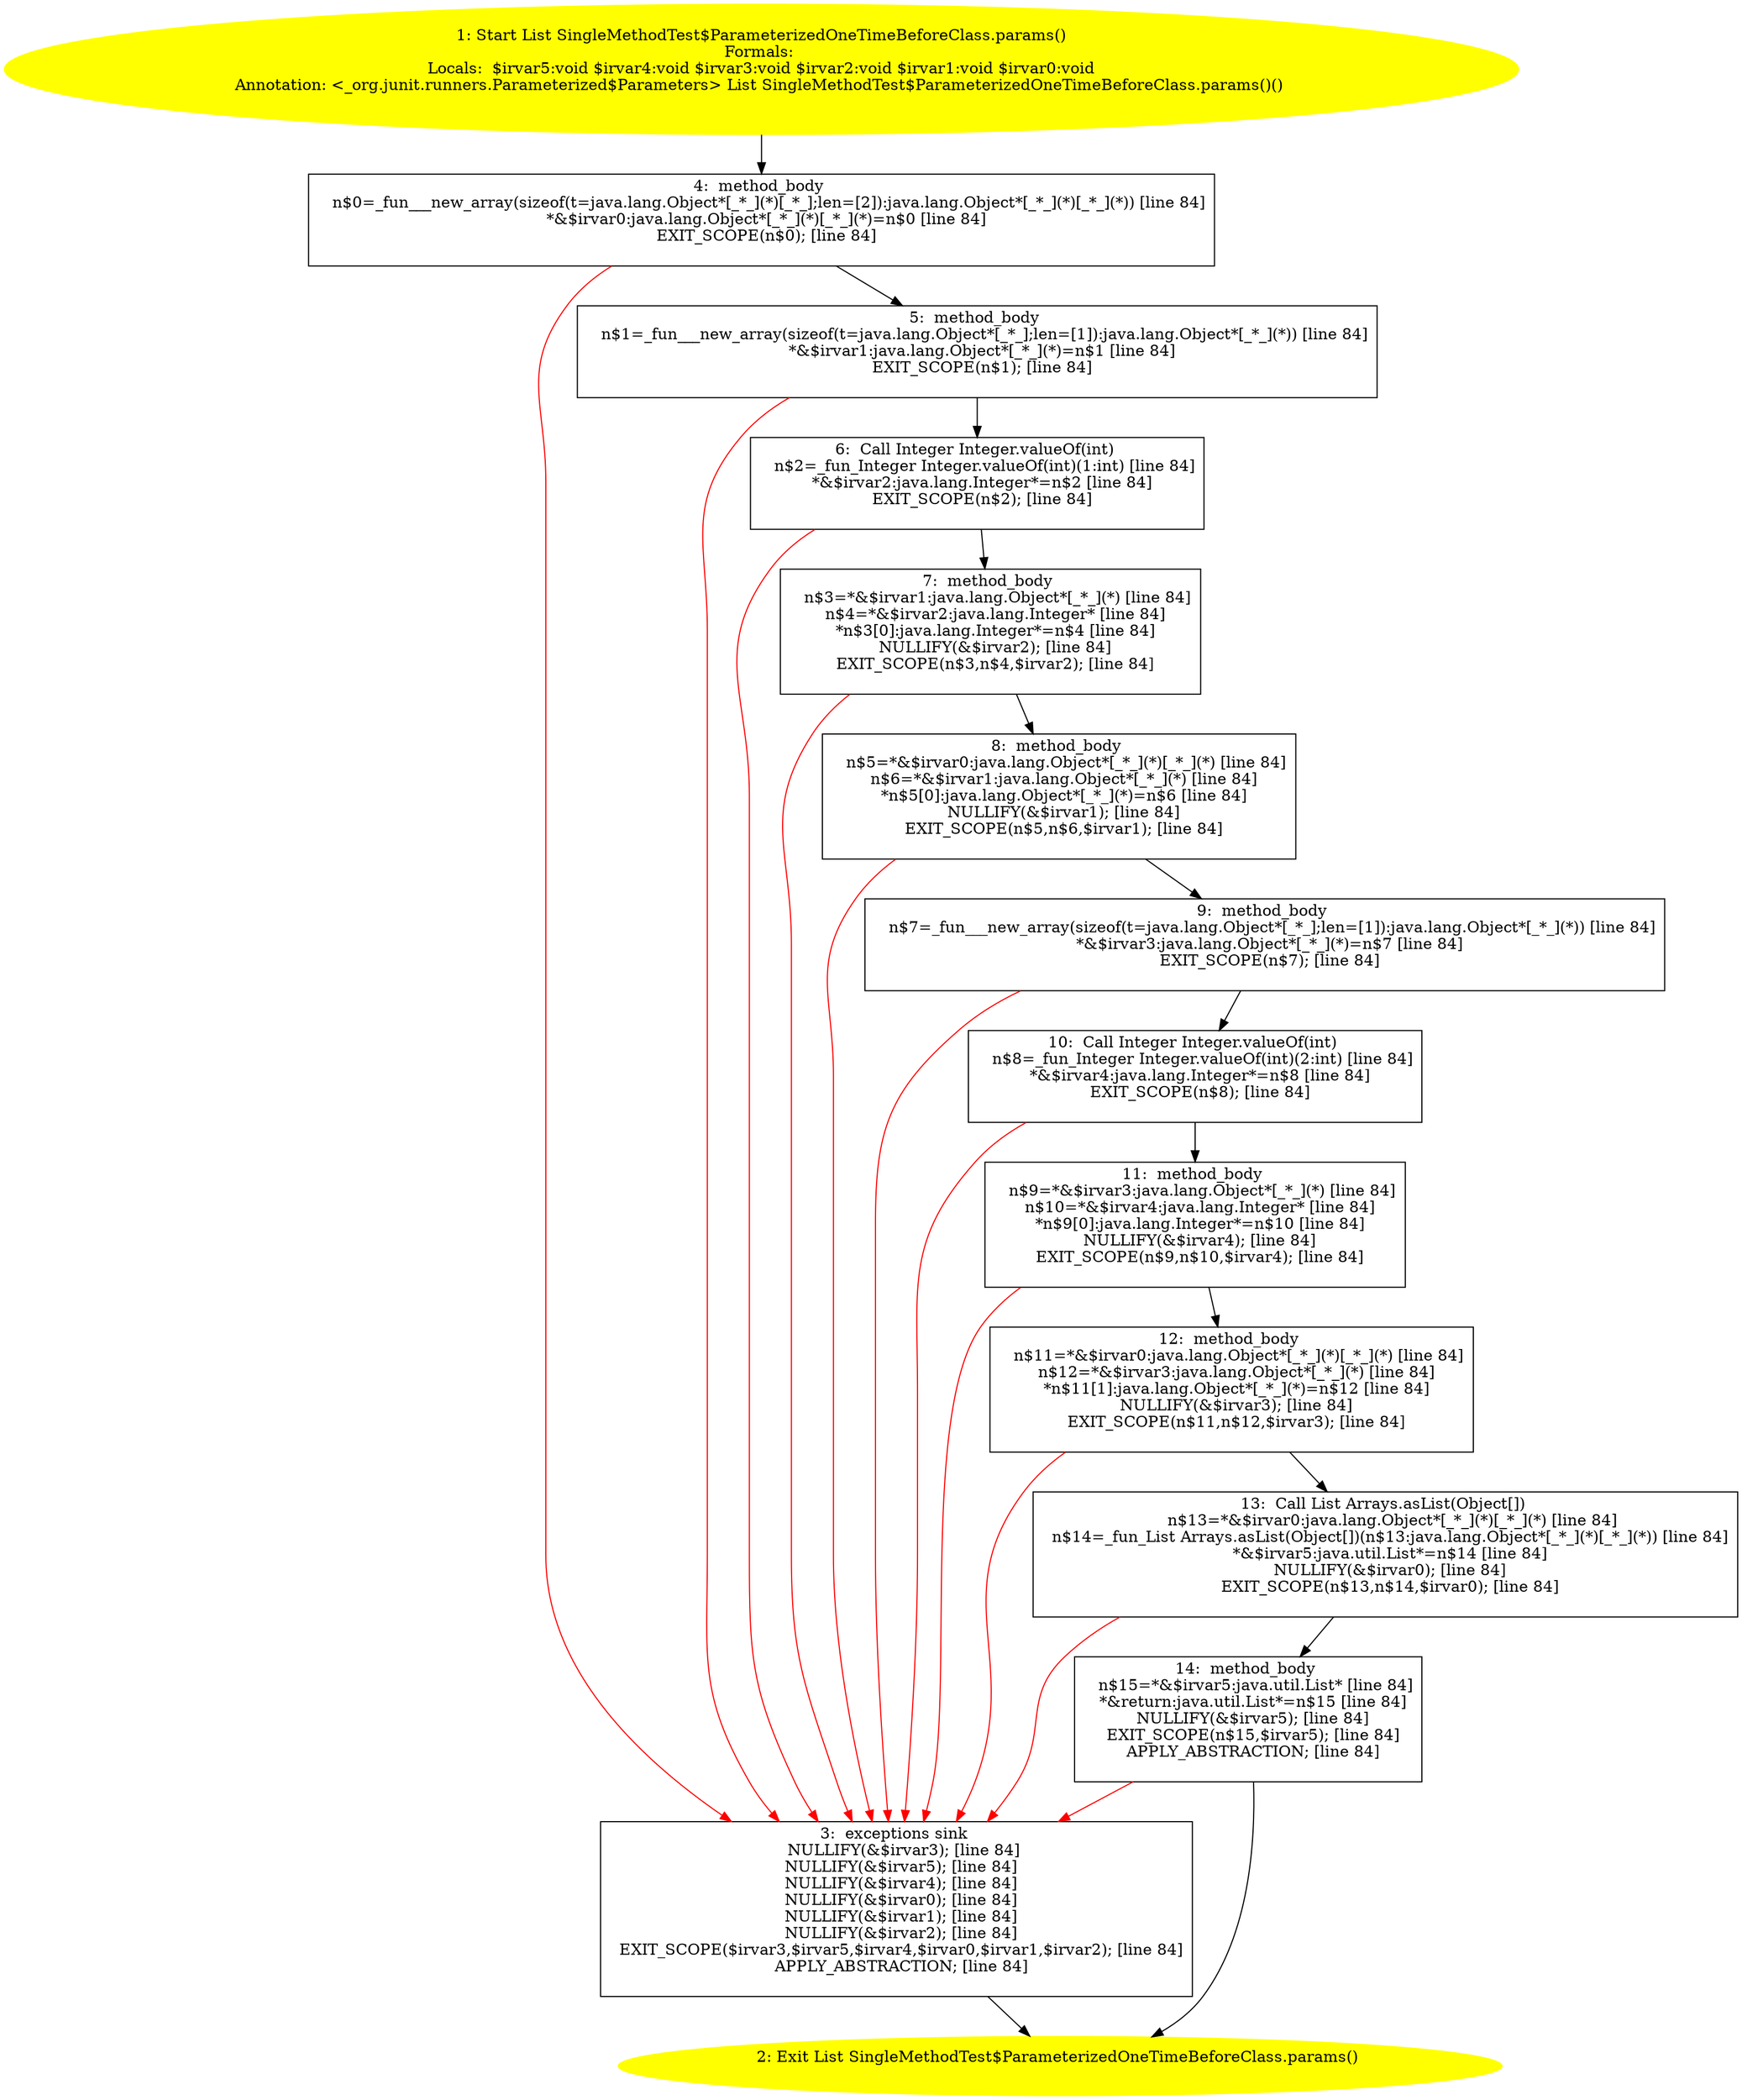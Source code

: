 /* @generated */
digraph cfg {
"org.junit.tests.manipulation.SingleMethodTest$ParameterizedOneTimeBeforeClass.params():java.util.Lis.5f64aee3f497b71269bcdacb645a37fd_1" [label="1: Start List SingleMethodTest$ParameterizedOneTimeBeforeClass.params()\nFormals: \nLocals:  $irvar5:void $irvar4:void $irvar3:void $irvar2:void $irvar1:void $irvar0:void\nAnnotation: <_org.junit.runners.Parameterized$Parameters> List SingleMethodTest$ParameterizedOneTimeBeforeClass.params()() \n  " color=yellow style=filled]
	

	 "org.junit.tests.manipulation.SingleMethodTest$ParameterizedOneTimeBeforeClass.params():java.util.Lis.5f64aee3f497b71269bcdacb645a37fd_1" -> "org.junit.tests.manipulation.SingleMethodTest$ParameterizedOneTimeBeforeClass.params():java.util.Lis.5f64aee3f497b71269bcdacb645a37fd_4" ;
"org.junit.tests.manipulation.SingleMethodTest$ParameterizedOneTimeBeforeClass.params():java.util.Lis.5f64aee3f497b71269bcdacb645a37fd_2" [label="2: Exit List SingleMethodTest$ParameterizedOneTimeBeforeClass.params() \n  " color=yellow style=filled]
	

"org.junit.tests.manipulation.SingleMethodTest$ParameterizedOneTimeBeforeClass.params():java.util.Lis.5f64aee3f497b71269bcdacb645a37fd_3" [label="3:  exceptions sink \n   NULLIFY(&$irvar3); [line 84]\n  NULLIFY(&$irvar5); [line 84]\n  NULLIFY(&$irvar4); [line 84]\n  NULLIFY(&$irvar0); [line 84]\n  NULLIFY(&$irvar1); [line 84]\n  NULLIFY(&$irvar2); [line 84]\n  EXIT_SCOPE($irvar3,$irvar5,$irvar4,$irvar0,$irvar1,$irvar2); [line 84]\n  APPLY_ABSTRACTION; [line 84]\n " shape="box"]
	

	 "org.junit.tests.manipulation.SingleMethodTest$ParameterizedOneTimeBeforeClass.params():java.util.Lis.5f64aee3f497b71269bcdacb645a37fd_3" -> "org.junit.tests.manipulation.SingleMethodTest$ParameterizedOneTimeBeforeClass.params():java.util.Lis.5f64aee3f497b71269bcdacb645a37fd_2" ;
"org.junit.tests.manipulation.SingleMethodTest$ParameterizedOneTimeBeforeClass.params():java.util.Lis.5f64aee3f497b71269bcdacb645a37fd_4" [label="4:  method_body \n   n$0=_fun___new_array(sizeof(t=java.lang.Object*[_*_](*)[_*_];len=[2]):java.lang.Object*[_*_](*)[_*_](*)) [line 84]\n  *&$irvar0:java.lang.Object*[_*_](*)[_*_](*)=n$0 [line 84]\n  EXIT_SCOPE(n$0); [line 84]\n " shape="box"]
	

	 "org.junit.tests.manipulation.SingleMethodTest$ParameterizedOneTimeBeforeClass.params():java.util.Lis.5f64aee3f497b71269bcdacb645a37fd_4" -> "org.junit.tests.manipulation.SingleMethodTest$ParameterizedOneTimeBeforeClass.params():java.util.Lis.5f64aee3f497b71269bcdacb645a37fd_5" ;
	 "org.junit.tests.manipulation.SingleMethodTest$ParameterizedOneTimeBeforeClass.params():java.util.Lis.5f64aee3f497b71269bcdacb645a37fd_4" -> "org.junit.tests.manipulation.SingleMethodTest$ParameterizedOneTimeBeforeClass.params():java.util.Lis.5f64aee3f497b71269bcdacb645a37fd_3" [color="red" ];
"org.junit.tests.manipulation.SingleMethodTest$ParameterizedOneTimeBeforeClass.params():java.util.Lis.5f64aee3f497b71269bcdacb645a37fd_5" [label="5:  method_body \n   n$1=_fun___new_array(sizeof(t=java.lang.Object*[_*_];len=[1]):java.lang.Object*[_*_](*)) [line 84]\n  *&$irvar1:java.lang.Object*[_*_](*)=n$1 [line 84]\n  EXIT_SCOPE(n$1); [line 84]\n " shape="box"]
	

	 "org.junit.tests.manipulation.SingleMethodTest$ParameterizedOneTimeBeforeClass.params():java.util.Lis.5f64aee3f497b71269bcdacb645a37fd_5" -> "org.junit.tests.manipulation.SingleMethodTest$ParameterizedOneTimeBeforeClass.params():java.util.Lis.5f64aee3f497b71269bcdacb645a37fd_6" ;
	 "org.junit.tests.manipulation.SingleMethodTest$ParameterizedOneTimeBeforeClass.params():java.util.Lis.5f64aee3f497b71269bcdacb645a37fd_5" -> "org.junit.tests.manipulation.SingleMethodTest$ParameterizedOneTimeBeforeClass.params():java.util.Lis.5f64aee3f497b71269bcdacb645a37fd_3" [color="red" ];
"org.junit.tests.manipulation.SingleMethodTest$ParameterizedOneTimeBeforeClass.params():java.util.Lis.5f64aee3f497b71269bcdacb645a37fd_6" [label="6:  Call Integer Integer.valueOf(int) \n   n$2=_fun_Integer Integer.valueOf(int)(1:int) [line 84]\n  *&$irvar2:java.lang.Integer*=n$2 [line 84]\n  EXIT_SCOPE(n$2); [line 84]\n " shape="box"]
	

	 "org.junit.tests.manipulation.SingleMethodTest$ParameterizedOneTimeBeforeClass.params():java.util.Lis.5f64aee3f497b71269bcdacb645a37fd_6" -> "org.junit.tests.manipulation.SingleMethodTest$ParameterizedOneTimeBeforeClass.params():java.util.Lis.5f64aee3f497b71269bcdacb645a37fd_7" ;
	 "org.junit.tests.manipulation.SingleMethodTest$ParameterizedOneTimeBeforeClass.params():java.util.Lis.5f64aee3f497b71269bcdacb645a37fd_6" -> "org.junit.tests.manipulation.SingleMethodTest$ParameterizedOneTimeBeforeClass.params():java.util.Lis.5f64aee3f497b71269bcdacb645a37fd_3" [color="red" ];
"org.junit.tests.manipulation.SingleMethodTest$ParameterizedOneTimeBeforeClass.params():java.util.Lis.5f64aee3f497b71269bcdacb645a37fd_7" [label="7:  method_body \n   n$3=*&$irvar1:java.lang.Object*[_*_](*) [line 84]\n  n$4=*&$irvar2:java.lang.Integer* [line 84]\n  *n$3[0]:java.lang.Integer*=n$4 [line 84]\n  NULLIFY(&$irvar2); [line 84]\n  EXIT_SCOPE(n$3,n$4,$irvar2); [line 84]\n " shape="box"]
	

	 "org.junit.tests.manipulation.SingleMethodTest$ParameterizedOneTimeBeforeClass.params():java.util.Lis.5f64aee3f497b71269bcdacb645a37fd_7" -> "org.junit.tests.manipulation.SingleMethodTest$ParameterizedOneTimeBeforeClass.params():java.util.Lis.5f64aee3f497b71269bcdacb645a37fd_8" ;
	 "org.junit.tests.manipulation.SingleMethodTest$ParameterizedOneTimeBeforeClass.params():java.util.Lis.5f64aee3f497b71269bcdacb645a37fd_7" -> "org.junit.tests.manipulation.SingleMethodTest$ParameterizedOneTimeBeforeClass.params():java.util.Lis.5f64aee3f497b71269bcdacb645a37fd_3" [color="red" ];
"org.junit.tests.manipulation.SingleMethodTest$ParameterizedOneTimeBeforeClass.params():java.util.Lis.5f64aee3f497b71269bcdacb645a37fd_8" [label="8:  method_body \n   n$5=*&$irvar0:java.lang.Object*[_*_](*)[_*_](*) [line 84]\n  n$6=*&$irvar1:java.lang.Object*[_*_](*) [line 84]\n  *n$5[0]:java.lang.Object*[_*_](*)=n$6 [line 84]\n  NULLIFY(&$irvar1); [line 84]\n  EXIT_SCOPE(n$5,n$6,$irvar1); [line 84]\n " shape="box"]
	

	 "org.junit.tests.manipulation.SingleMethodTest$ParameterizedOneTimeBeforeClass.params():java.util.Lis.5f64aee3f497b71269bcdacb645a37fd_8" -> "org.junit.tests.manipulation.SingleMethodTest$ParameterizedOneTimeBeforeClass.params():java.util.Lis.5f64aee3f497b71269bcdacb645a37fd_9" ;
	 "org.junit.tests.manipulation.SingleMethodTest$ParameterizedOneTimeBeforeClass.params():java.util.Lis.5f64aee3f497b71269bcdacb645a37fd_8" -> "org.junit.tests.manipulation.SingleMethodTest$ParameterizedOneTimeBeforeClass.params():java.util.Lis.5f64aee3f497b71269bcdacb645a37fd_3" [color="red" ];
"org.junit.tests.manipulation.SingleMethodTest$ParameterizedOneTimeBeforeClass.params():java.util.Lis.5f64aee3f497b71269bcdacb645a37fd_9" [label="9:  method_body \n   n$7=_fun___new_array(sizeof(t=java.lang.Object*[_*_];len=[1]):java.lang.Object*[_*_](*)) [line 84]\n  *&$irvar3:java.lang.Object*[_*_](*)=n$7 [line 84]\n  EXIT_SCOPE(n$7); [line 84]\n " shape="box"]
	

	 "org.junit.tests.manipulation.SingleMethodTest$ParameterizedOneTimeBeforeClass.params():java.util.Lis.5f64aee3f497b71269bcdacb645a37fd_9" -> "org.junit.tests.manipulation.SingleMethodTest$ParameterizedOneTimeBeforeClass.params():java.util.Lis.5f64aee3f497b71269bcdacb645a37fd_10" ;
	 "org.junit.tests.manipulation.SingleMethodTest$ParameterizedOneTimeBeforeClass.params():java.util.Lis.5f64aee3f497b71269bcdacb645a37fd_9" -> "org.junit.tests.manipulation.SingleMethodTest$ParameterizedOneTimeBeforeClass.params():java.util.Lis.5f64aee3f497b71269bcdacb645a37fd_3" [color="red" ];
"org.junit.tests.manipulation.SingleMethodTest$ParameterizedOneTimeBeforeClass.params():java.util.Lis.5f64aee3f497b71269bcdacb645a37fd_10" [label="10:  Call Integer Integer.valueOf(int) \n   n$8=_fun_Integer Integer.valueOf(int)(2:int) [line 84]\n  *&$irvar4:java.lang.Integer*=n$8 [line 84]\n  EXIT_SCOPE(n$8); [line 84]\n " shape="box"]
	

	 "org.junit.tests.manipulation.SingleMethodTest$ParameterizedOneTimeBeforeClass.params():java.util.Lis.5f64aee3f497b71269bcdacb645a37fd_10" -> "org.junit.tests.manipulation.SingleMethodTest$ParameterizedOneTimeBeforeClass.params():java.util.Lis.5f64aee3f497b71269bcdacb645a37fd_11" ;
	 "org.junit.tests.manipulation.SingleMethodTest$ParameterizedOneTimeBeforeClass.params():java.util.Lis.5f64aee3f497b71269bcdacb645a37fd_10" -> "org.junit.tests.manipulation.SingleMethodTest$ParameterizedOneTimeBeforeClass.params():java.util.Lis.5f64aee3f497b71269bcdacb645a37fd_3" [color="red" ];
"org.junit.tests.manipulation.SingleMethodTest$ParameterizedOneTimeBeforeClass.params():java.util.Lis.5f64aee3f497b71269bcdacb645a37fd_11" [label="11:  method_body \n   n$9=*&$irvar3:java.lang.Object*[_*_](*) [line 84]\n  n$10=*&$irvar4:java.lang.Integer* [line 84]\n  *n$9[0]:java.lang.Integer*=n$10 [line 84]\n  NULLIFY(&$irvar4); [line 84]\n  EXIT_SCOPE(n$9,n$10,$irvar4); [line 84]\n " shape="box"]
	

	 "org.junit.tests.manipulation.SingleMethodTest$ParameterizedOneTimeBeforeClass.params():java.util.Lis.5f64aee3f497b71269bcdacb645a37fd_11" -> "org.junit.tests.manipulation.SingleMethodTest$ParameterizedOneTimeBeforeClass.params():java.util.Lis.5f64aee3f497b71269bcdacb645a37fd_12" ;
	 "org.junit.tests.manipulation.SingleMethodTest$ParameterizedOneTimeBeforeClass.params():java.util.Lis.5f64aee3f497b71269bcdacb645a37fd_11" -> "org.junit.tests.manipulation.SingleMethodTest$ParameterizedOneTimeBeforeClass.params():java.util.Lis.5f64aee3f497b71269bcdacb645a37fd_3" [color="red" ];
"org.junit.tests.manipulation.SingleMethodTest$ParameterizedOneTimeBeforeClass.params():java.util.Lis.5f64aee3f497b71269bcdacb645a37fd_12" [label="12:  method_body \n   n$11=*&$irvar0:java.lang.Object*[_*_](*)[_*_](*) [line 84]\n  n$12=*&$irvar3:java.lang.Object*[_*_](*) [line 84]\n  *n$11[1]:java.lang.Object*[_*_](*)=n$12 [line 84]\n  NULLIFY(&$irvar3); [line 84]\n  EXIT_SCOPE(n$11,n$12,$irvar3); [line 84]\n " shape="box"]
	

	 "org.junit.tests.manipulation.SingleMethodTest$ParameterizedOneTimeBeforeClass.params():java.util.Lis.5f64aee3f497b71269bcdacb645a37fd_12" -> "org.junit.tests.manipulation.SingleMethodTest$ParameterizedOneTimeBeforeClass.params():java.util.Lis.5f64aee3f497b71269bcdacb645a37fd_13" ;
	 "org.junit.tests.manipulation.SingleMethodTest$ParameterizedOneTimeBeforeClass.params():java.util.Lis.5f64aee3f497b71269bcdacb645a37fd_12" -> "org.junit.tests.manipulation.SingleMethodTest$ParameterizedOneTimeBeforeClass.params():java.util.Lis.5f64aee3f497b71269bcdacb645a37fd_3" [color="red" ];
"org.junit.tests.manipulation.SingleMethodTest$ParameterizedOneTimeBeforeClass.params():java.util.Lis.5f64aee3f497b71269bcdacb645a37fd_13" [label="13:  Call List Arrays.asList(Object[]) \n   n$13=*&$irvar0:java.lang.Object*[_*_](*)[_*_](*) [line 84]\n  n$14=_fun_List Arrays.asList(Object[])(n$13:java.lang.Object*[_*_](*)[_*_](*)) [line 84]\n  *&$irvar5:java.util.List*=n$14 [line 84]\n  NULLIFY(&$irvar0); [line 84]\n  EXIT_SCOPE(n$13,n$14,$irvar0); [line 84]\n " shape="box"]
	

	 "org.junit.tests.manipulation.SingleMethodTest$ParameterizedOneTimeBeforeClass.params():java.util.Lis.5f64aee3f497b71269bcdacb645a37fd_13" -> "org.junit.tests.manipulation.SingleMethodTest$ParameterizedOneTimeBeforeClass.params():java.util.Lis.5f64aee3f497b71269bcdacb645a37fd_14" ;
	 "org.junit.tests.manipulation.SingleMethodTest$ParameterizedOneTimeBeforeClass.params():java.util.Lis.5f64aee3f497b71269bcdacb645a37fd_13" -> "org.junit.tests.manipulation.SingleMethodTest$ParameterizedOneTimeBeforeClass.params():java.util.Lis.5f64aee3f497b71269bcdacb645a37fd_3" [color="red" ];
"org.junit.tests.manipulation.SingleMethodTest$ParameterizedOneTimeBeforeClass.params():java.util.Lis.5f64aee3f497b71269bcdacb645a37fd_14" [label="14:  method_body \n   n$15=*&$irvar5:java.util.List* [line 84]\n  *&return:java.util.List*=n$15 [line 84]\n  NULLIFY(&$irvar5); [line 84]\n  EXIT_SCOPE(n$15,$irvar5); [line 84]\n  APPLY_ABSTRACTION; [line 84]\n " shape="box"]
	

	 "org.junit.tests.manipulation.SingleMethodTest$ParameterizedOneTimeBeforeClass.params():java.util.Lis.5f64aee3f497b71269bcdacb645a37fd_14" -> "org.junit.tests.manipulation.SingleMethodTest$ParameterizedOneTimeBeforeClass.params():java.util.Lis.5f64aee3f497b71269bcdacb645a37fd_2" ;
	 "org.junit.tests.manipulation.SingleMethodTest$ParameterizedOneTimeBeforeClass.params():java.util.Lis.5f64aee3f497b71269bcdacb645a37fd_14" -> "org.junit.tests.manipulation.SingleMethodTest$ParameterizedOneTimeBeforeClass.params():java.util.Lis.5f64aee3f497b71269bcdacb645a37fd_3" [color="red" ];
}
